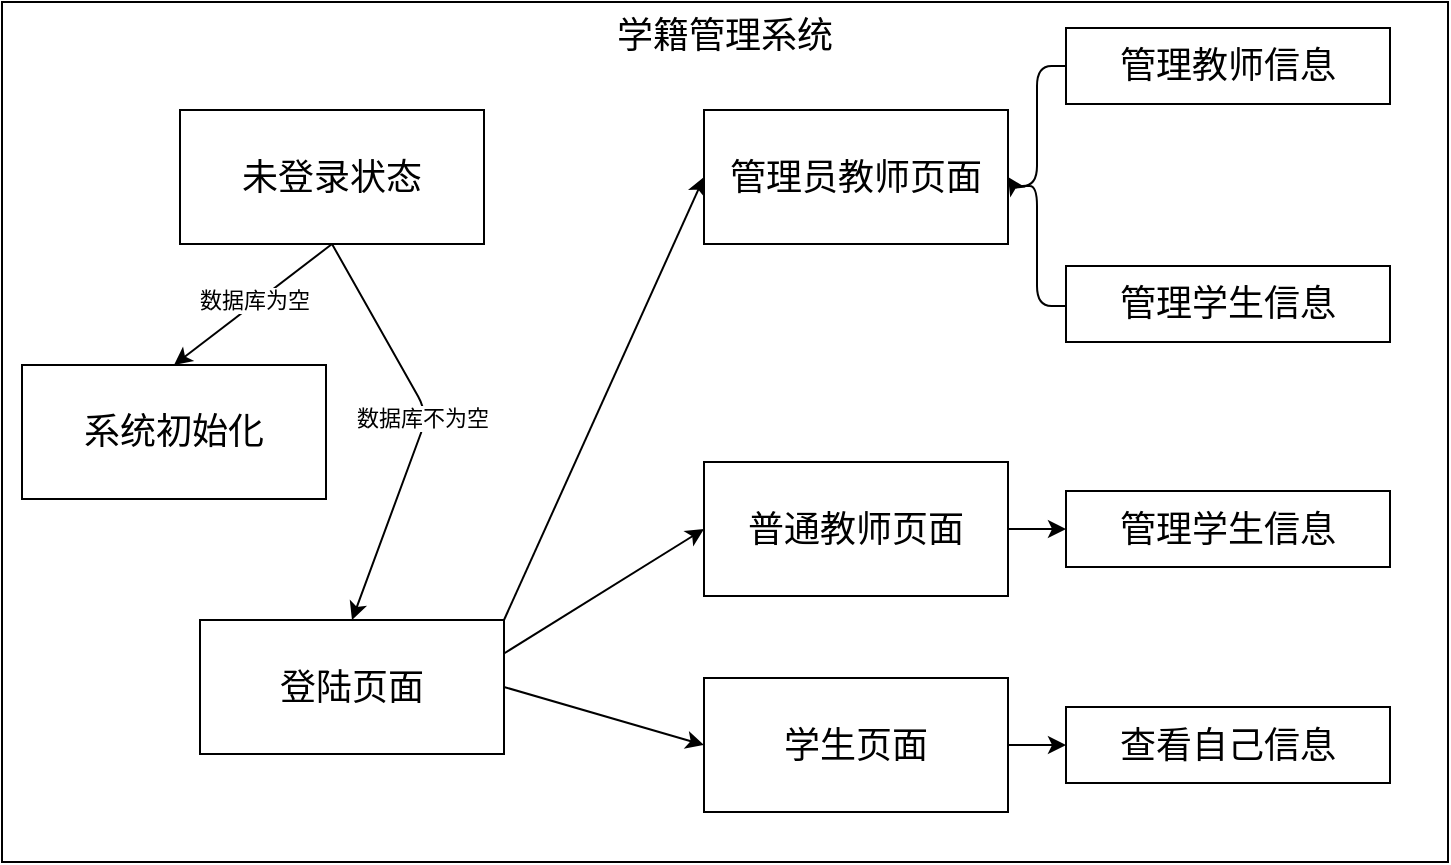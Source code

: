 <mxfile>
    <diagram id="9m1OhjIOpOjOy0rnDZBz" name="第 1 页">
        <mxGraphModel dx="1333" dy="598" grid="0" gridSize="10" guides="1" tooltips="1" connect="1" arrows="1" fold="1" page="1" pageScale="1" pageWidth="1169" pageHeight="827" background="light-dark(#FFFFFF,#FFFFFF)" math="0" shadow="0">
            <root>
                <mxCell id="0"/>
                <mxCell id="1" parent="0"/>
                <mxCell id="2" value="学籍管理系统" style="whiteSpace=wrap;html=1;fillColor=light-dark(#FFFFFF,#FFFFFF);strokeColor=light-dark(#000000,#000000);fontColor=light-dark(#000000,#000000);fontSize=18;verticalAlign=top;" vertex="1" parent="1">
                    <mxGeometry x="67" y="84" width="723" height="430" as="geometry"/>
                </mxCell>
                <mxCell id="13" value="" style="edgeStyle=none;html=1;exitX=0.5;exitY=1;exitDx=0;exitDy=0;entryX=0.5;entryY=0;entryDx=0;entryDy=0;strokeColor=light-dark(#000000,#000000);" edge="1" parent="1" source="5" target="7">
                    <mxGeometry relative="1" as="geometry"/>
                </mxCell>
                <mxCell id="14" value="&lt;font style=&quot;color: light-dark(rgb(0, 0, 0), rgb(0, 0, 0)); background-color: light-dark(rgb(255, 255, 255), rgb(255, 255, 255));&quot;&gt;数据库为空&lt;/font&gt;" style="edgeLabel;html=1;align=center;verticalAlign=middle;resizable=0;points=[];fontStyle=0" vertex="1" connectable="0" parent="13">
                    <mxGeometry x="-0.029" y="-2" relative="1" as="geometry">
                        <mxPoint as="offset"/>
                    </mxGeometry>
                </mxCell>
                <mxCell id="5" value="&lt;font style=&quot;color: light-dark(rgb(0, 0, 0), rgb(0, 0, 0));&quot;&gt;未登录状态&lt;/font&gt;" style="whiteSpace=wrap;html=1;fillColor=light-dark(#FFFFFF,#FFFFFF);strokeColor=light-dark(#000000,#000000);verticalAlign=middle;fontSize=18;" vertex="1" parent="1">
                    <mxGeometry x="156" y="138" width="152" height="67" as="geometry"/>
                </mxCell>
                <mxCell id="7" value="&lt;font style=&quot;color: light-dark(rgb(0, 0, 0), rgb(0, 0, 0));&quot;&gt;系统初始化&lt;/font&gt;" style="whiteSpace=wrap;html=1;fillColor=light-dark(#FFFFFF,#FFFFFF);strokeColor=light-dark(#000000,#000000);verticalAlign=middle;fontSize=18;" vertex="1" parent="1">
                    <mxGeometry x="77" y="265.5" width="152" height="67" as="geometry"/>
                </mxCell>
                <mxCell id="31" style="edgeStyle=none;html=1;exitX=1;exitY=0.5;exitDx=0;exitDy=0;entryX=0;entryY=0.5;entryDx=0;entryDy=0;strokeColor=light-dark(#000000,#000000);" edge="1" parent="1" source="8" target="30">
                    <mxGeometry relative="1" as="geometry"/>
                </mxCell>
                <mxCell id="8" value="&lt;font style=&quot;color: light-dark(rgb(0, 0, 0), rgb(0, 0, 0));&quot;&gt;普通教师页面&lt;/font&gt;" style="whiteSpace=wrap;html=1;fillColor=light-dark(#FFFFFF,#FFFFFF);strokeColor=light-dark(#000000,#000000);verticalAlign=middle;fontSize=18;" vertex="1" parent="1">
                    <mxGeometry x="418" y="314" width="152" height="67" as="geometry"/>
                </mxCell>
                <mxCell id="20" style="edgeStyle=none;html=1;exitX=1;exitY=0;exitDx=0;exitDy=0;entryX=0;entryY=0.5;entryDx=0;entryDy=0;strokeColor=light-dark(#000000,#000000);rounded=0;curved=0;" edge="1" parent="1" source="9" target="17">
                    <mxGeometry relative="1" as="geometry"/>
                </mxCell>
                <mxCell id="23" style="edgeStyle=none;html=1;exitX=1;exitY=0.25;exitDx=0;exitDy=0;entryX=0;entryY=0.5;entryDx=0;entryDy=0;strokeColor=light-dark(#000000,#000000);" edge="1" parent="1" source="9" target="8">
                    <mxGeometry relative="1" as="geometry"/>
                </mxCell>
                <mxCell id="24" style="edgeStyle=none;html=1;exitX=1;exitY=0.5;exitDx=0;exitDy=0;entryX=0;entryY=0.5;entryDx=0;entryDy=0;strokeColor=light-dark(#000000,#000000);" edge="1" parent="1" source="9" target="18">
                    <mxGeometry relative="1" as="geometry"/>
                </mxCell>
                <mxCell id="9" value="&lt;font style=&quot;color: light-dark(rgb(0, 0, 0), rgb(0, 0, 0));&quot;&gt;登陆页面&lt;/font&gt;" style="whiteSpace=wrap;html=1;fillColor=light-dark(#FFFFFF,#FFFFFF);strokeColor=light-dark(#000000,#000000);verticalAlign=middle;fontSize=18;" vertex="1" parent="1">
                    <mxGeometry x="166" y="393" width="152" height="67" as="geometry"/>
                </mxCell>
                <mxCell id="15" value="" style="edgeStyle=none;html=1;exitX=0.5;exitY=1;exitDx=0;exitDy=0;entryX=0.5;entryY=0;entryDx=0;entryDy=0;strokeColor=light-dark(#000000,#000000);" edge="1" parent="1" source="5" target="9">
                    <mxGeometry relative="1" as="geometry">
                        <mxPoint x="329" y="236" as="sourcePoint"/>
                        <mxPoint x="234" y="279" as="targetPoint"/>
                        <Array as="points">
                            <mxPoint x="280" y="290"/>
                        </Array>
                    </mxGeometry>
                </mxCell>
                <mxCell id="16" value="&lt;font style=&quot;color: light-dark(rgb(0, 0, 0), rgb(0, 0, 0)); background-color: light-dark(rgb(255, 255, 255), rgb(255, 255, 255));&quot;&gt;数据库不为空&lt;/font&gt;" style="edgeLabel;html=1;align=center;verticalAlign=middle;resizable=0;points=[];fontStyle=0" vertex="1" connectable="0" parent="15">
                    <mxGeometry x="-0.029" y="-2" relative="1" as="geometry">
                        <mxPoint as="offset"/>
                    </mxGeometry>
                </mxCell>
                <mxCell id="17" value="&lt;font style=&quot;color: light-dark(rgb(0, 0, 0), rgb(0, 0, 0));&quot;&gt;管理员教师页面&lt;/font&gt;" style="whiteSpace=wrap;html=1;fillColor=light-dark(#FFFFFF,#FFFFFF);strokeColor=light-dark(#000000,#000000);verticalAlign=middle;fontSize=18;" vertex="1" parent="1">
                    <mxGeometry x="418" y="138" width="152" height="67" as="geometry"/>
                </mxCell>
                <mxCell id="33" style="edgeStyle=none;html=1;exitX=1;exitY=0.5;exitDx=0;exitDy=0;entryX=0;entryY=0.5;entryDx=0;entryDy=0;strokeColor=light-dark(#000000,#000000);" edge="1" parent="1" source="18" target="32">
                    <mxGeometry relative="1" as="geometry"/>
                </mxCell>
                <mxCell id="18" value="&lt;font style=&quot;color: light-dark(rgb(0, 0, 0), rgb(0, 0, 0));&quot;&gt;学生页面&lt;/font&gt;" style="whiteSpace=wrap;html=1;fillColor=light-dark(#FFFFFF,#FFFFFF);strokeColor=light-dark(#000000,#000000);verticalAlign=middle;fontSize=18;" vertex="1" parent="1">
                    <mxGeometry x="418" y="422" width="152" height="67" as="geometry"/>
                </mxCell>
                <mxCell id="26" style="edgeStyle=none;html=1;exitX=0.1;exitY=0.5;exitDx=0;exitDy=0;exitPerimeter=0;entryX=1;entryY=0.5;entryDx=0;entryDy=0;" edge="1" parent="1" source="25" target="17">
                    <mxGeometry relative="1" as="geometry"/>
                </mxCell>
                <mxCell id="25" value="" style="shape=curlyBracket;whiteSpace=wrap;html=1;rounded=1;labelPosition=left;verticalLabelPosition=middle;align=right;verticalAlign=middle;strokeColor=light-dark(#000000,#000000);" vertex="1" parent="1">
                    <mxGeometry x="570" y="116" width="29" height="120" as="geometry"/>
                </mxCell>
                <mxCell id="28" value="&lt;font style=&quot;color: light-dark(rgb(0, 0, 0), rgb(0, 0, 0));&quot;&gt;管理学生信息&lt;/font&gt;" style="whiteSpace=wrap;html=1;fillColor=light-dark(#FFFFFF,#FFFFFF);strokeColor=light-dark(#000000,#000000);verticalAlign=middle;fontSize=18;" vertex="1" parent="1">
                    <mxGeometry x="599" y="216" width="162" height="38" as="geometry"/>
                </mxCell>
                <mxCell id="29" value="&lt;font style=&quot;color: light-dark(rgb(0, 0, 0), rgb(0, 0, 0));&quot;&gt;管理教师信息&lt;/font&gt;" style="whiteSpace=wrap;html=1;fillColor=light-dark(#FFFFFF,#FFFFFF);strokeColor=light-dark(#000000,#000000);verticalAlign=middle;fontSize=18;" vertex="1" parent="1">
                    <mxGeometry x="599" y="97" width="162" height="38" as="geometry"/>
                </mxCell>
                <mxCell id="30" value="&lt;font style=&quot;color: light-dark(rgb(0, 0, 0), rgb(0, 0, 0));&quot;&gt;管理学生信息&lt;/font&gt;" style="whiteSpace=wrap;html=1;fillColor=light-dark(#FFFFFF,#FFFFFF);strokeColor=light-dark(#000000,#000000);verticalAlign=middle;fontSize=18;" vertex="1" parent="1">
                    <mxGeometry x="599" y="328.5" width="162" height="38" as="geometry"/>
                </mxCell>
                <mxCell id="32" value="&lt;font style=&quot;color: light-dark(rgb(0, 0, 0), rgb(0, 0, 0));&quot;&gt;查看自己信息&lt;/font&gt;" style="whiteSpace=wrap;html=1;fillColor=light-dark(#FFFFFF,#FFFFFF);strokeColor=light-dark(#000000,#000000);verticalAlign=middle;fontSize=18;" vertex="1" parent="1">
                    <mxGeometry x="599" y="436.5" width="162" height="38" as="geometry"/>
                </mxCell>
            </root>
        </mxGraphModel>
    </diagram>
</mxfile>